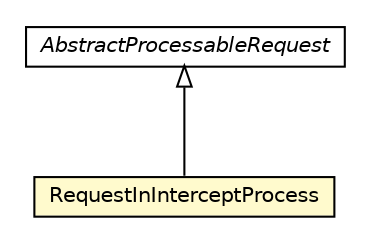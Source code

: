 #!/usr/local/bin/dot
#
# Class diagram 
# Generated by UMLGraph version R5_6-24-gf6e263 (http://www.umlgraph.org/)
#

digraph G {
	edge [fontname="Helvetica",fontsize=10,labelfontname="Helvetica",labelfontsize=10];
	node [fontname="Helvetica",fontsize=10,shape=plaintext];
	nodesep=0.25;
	ranksep=0.5;
	// io.reinert.requestor.RequestInInterceptProcess
	c25918 [label=<<table title="io.reinert.requestor.RequestInInterceptProcess" border="0" cellborder="1" cellspacing="0" cellpadding="2" port="p" bgcolor="lemonChiffon" href="./RequestInInterceptProcess.html">
		<tr><td><table border="0" cellspacing="0" cellpadding="1">
<tr><td align="center" balign="center"> RequestInInterceptProcess </td></tr>
		</table></td></tr>
		</table>>, URL="./RequestInInterceptProcess.html", fontname="Helvetica", fontcolor="black", fontsize=10.0];
	// io.reinert.requestor.AbstractProcessableRequest
	c25973 [label=<<table title="io.reinert.requestor.AbstractProcessableRequest" border="0" cellborder="1" cellspacing="0" cellpadding="2" port="p" href="./AbstractProcessableRequest.html">
		<tr><td><table border="0" cellspacing="0" cellpadding="1">
<tr><td align="center" balign="center"><font face="Helvetica-Oblique"> AbstractProcessableRequest </font></td></tr>
		</table></td></tr>
		</table>>, URL="./AbstractProcessableRequest.html", fontname="Helvetica", fontcolor="black", fontsize=10.0];
	//io.reinert.requestor.RequestInInterceptProcess extends io.reinert.requestor.AbstractProcessableRequest
	c25973:p -> c25918:p [dir=back,arrowtail=empty];
}


